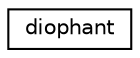 digraph "Graphical Class Hierarchy"
{
  edge [fontname="Helvetica",fontsize="10",labelfontname="Helvetica",labelfontsize="10"];
  node [fontname="Helvetica",fontsize="10",shape=record];
  rankdir="LR";
  Node0 [label="diophant",height=0.2,width=0.4,color="black", fillcolor="white", style="filled",URL="$d7/d9c/classdiophant.html"];
}
